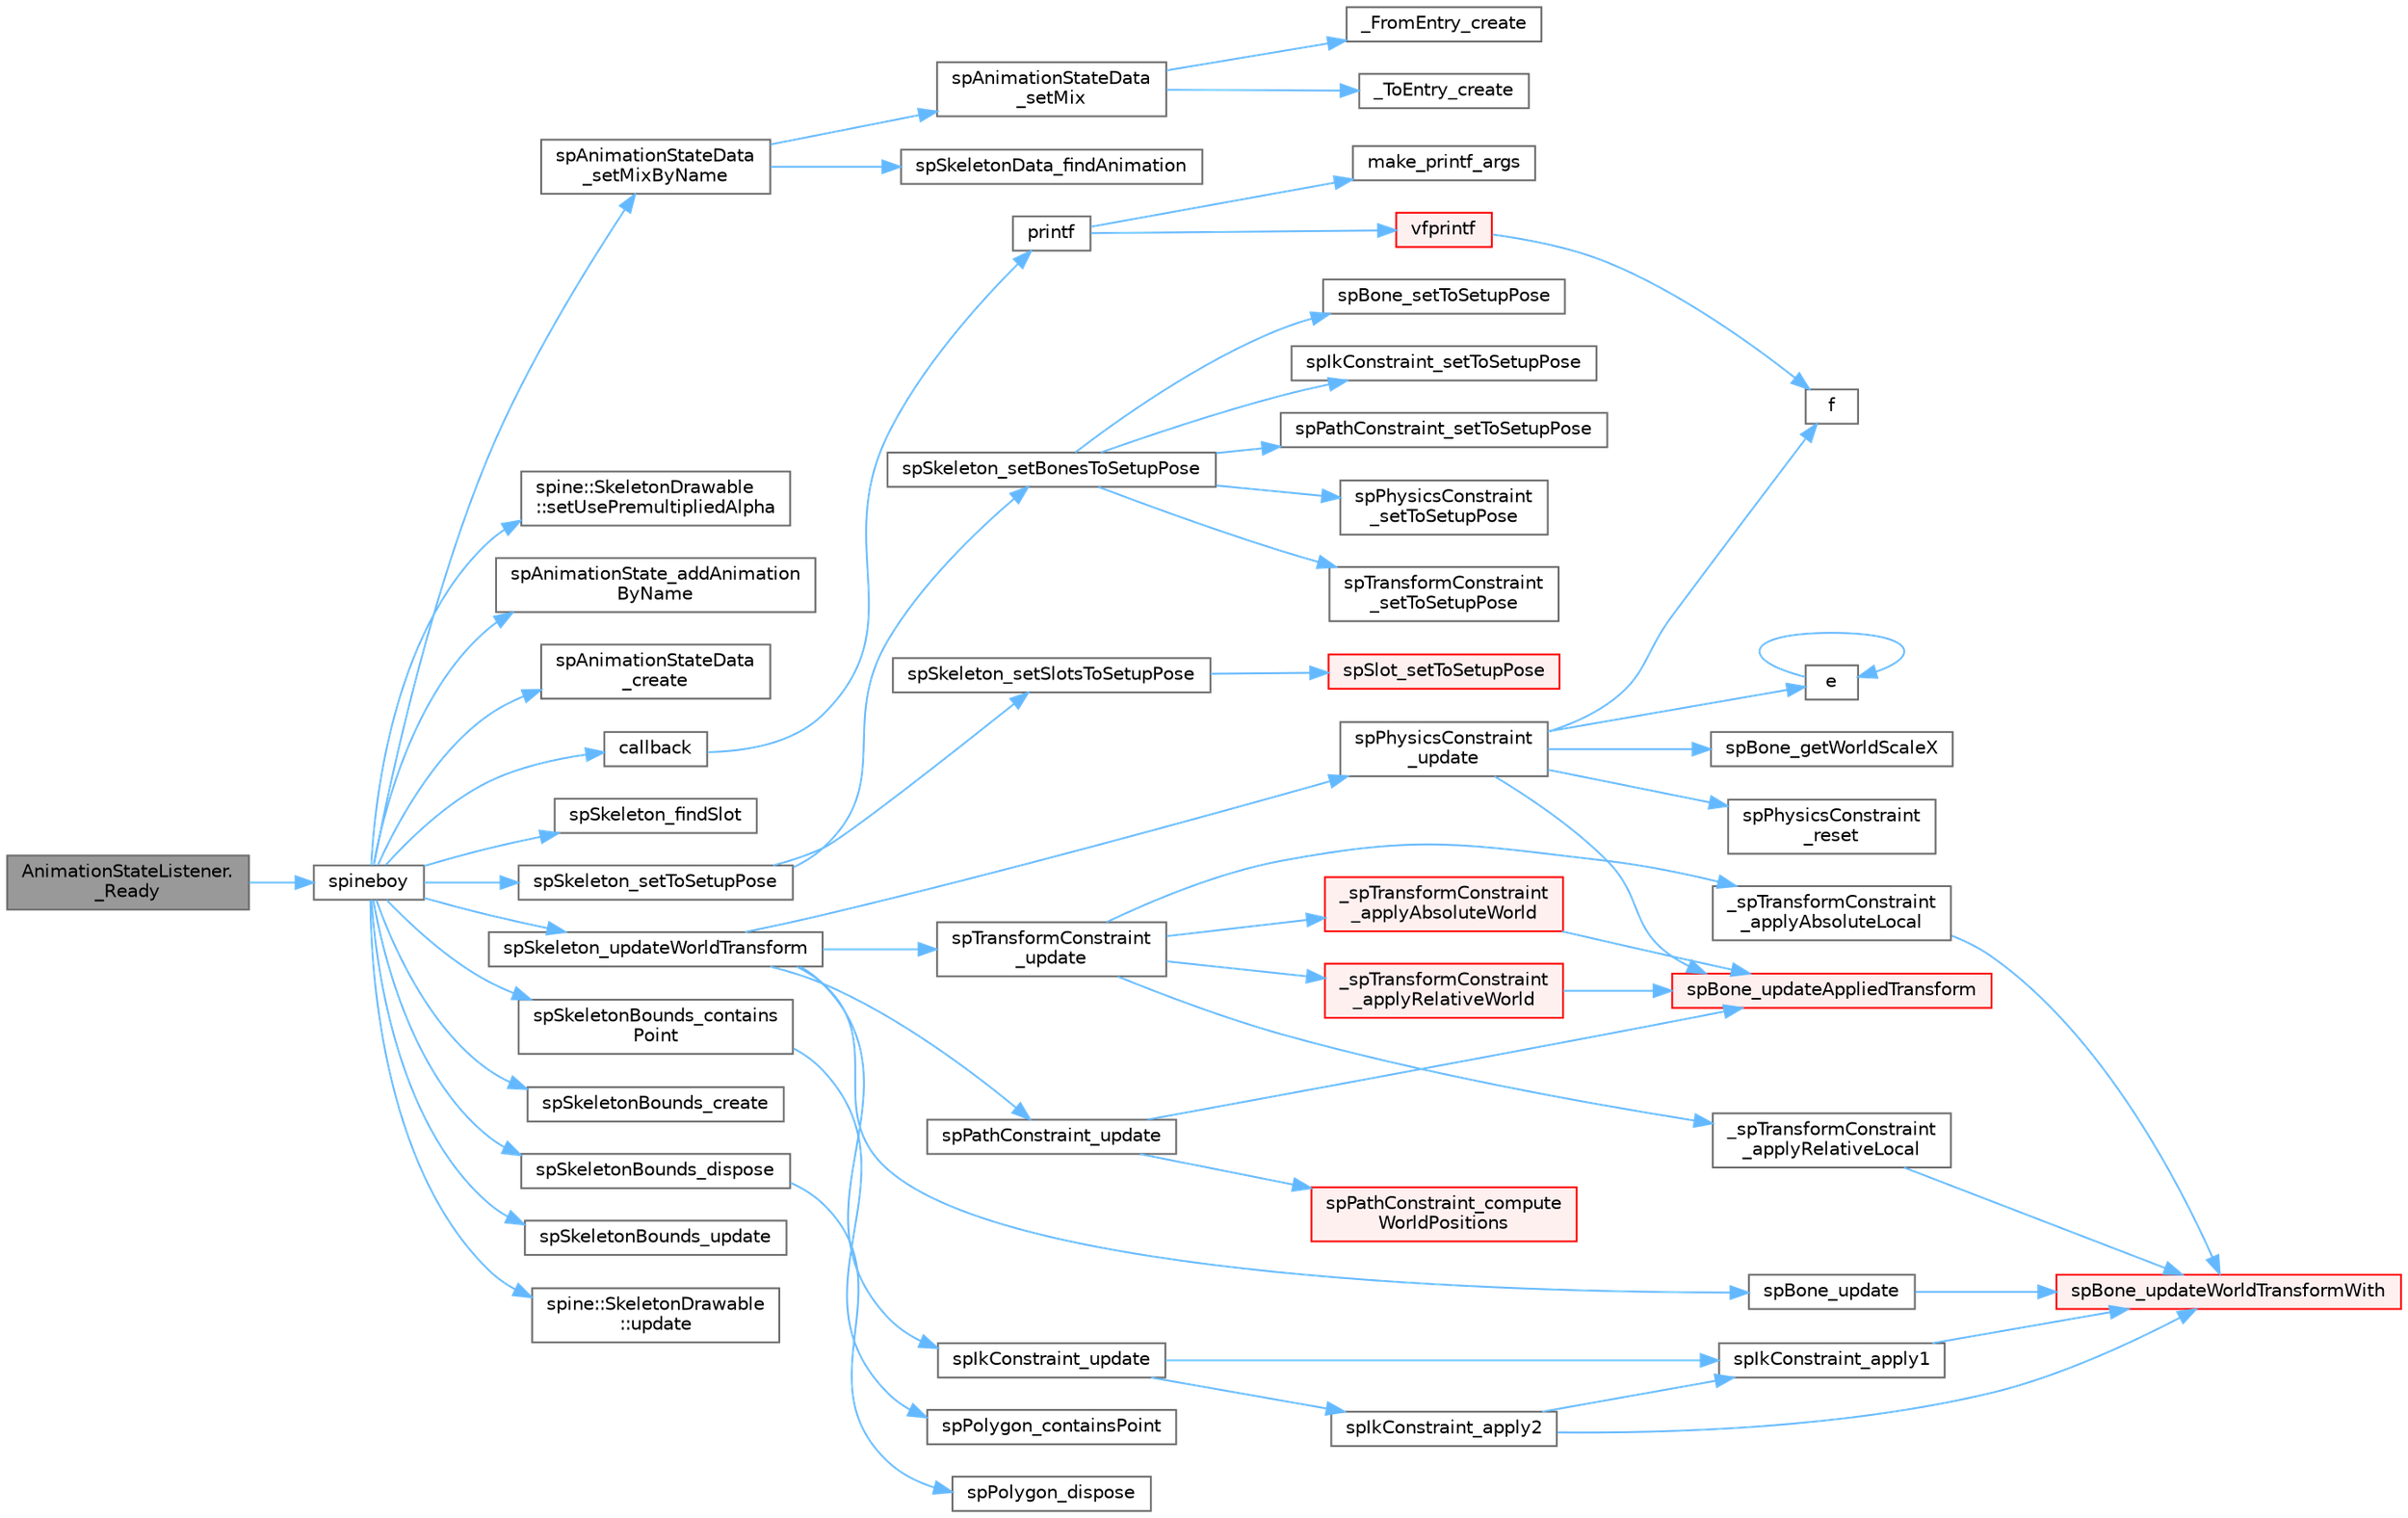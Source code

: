 digraph "AnimationStateListener._Ready"
{
 // LATEX_PDF_SIZE
  bgcolor="transparent";
  edge [fontname=Helvetica,fontsize=10,labelfontname=Helvetica,labelfontsize=10];
  node [fontname=Helvetica,fontsize=10,shape=box,height=0.2,width=0.4];
  rankdir="LR";
  Node1 [id="Node000001",label="AnimationStateListener.\l_Ready",height=0.2,width=0.4,color="gray40", fillcolor="grey60", style="filled", fontcolor="black",tooltip=" "];
  Node1 -> Node2 [id="edge1_Node000001_Node000002",color="steelblue1",style="solid",tooltip=" "];
  Node2 [id="Node000002",label="spineboy",height=0.2,width=0.4,color="grey40", fillcolor="white", style="filled",URL="$external_2spine-runtimes_2spine-sfml_2c_2example_2main_8cpp.html#a25eba870185a0a2df5725c919ee7e5d8",tooltip=" "];
  Node2 -> Node3 [id="edge2_Node000002_Node000003",color="steelblue1",style="solid",tooltip=" "];
  Node3 [id="Node000003",label="callback",height=0.2,width=0.4,color="grey40", fillcolor="white", style="filled",URL="$external_2spine-runtimes_2spine-sfml_2c_2example_2main_8cpp.html#a2f27b7fc84a39cace84d90f62a8d4c8e",tooltip=" "];
  Node3 -> Node4 [id="edge3_Node000003_Node000004",color="steelblue1",style="solid",tooltip=" "];
  Node4 [id="Node000004",label="printf",height=0.2,width=0.4,color="grey40", fillcolor="white", style="filled",URL="$printf_8h.html#aee3ed3a831f25f07e7be3919fff2203a",tooltip=" "];
  Node4 -> Node5 [id="edge4_Node000004_Node000005",color="steelblue1",style="solid",tooltip=" "];
  Node5 [id="Node000005",label="make_printf_args",height=0.2,width=0.4,color="grey40", fillcolor="white", style="filled",URL="$printf_8h.html#a27dcc0efcda04388971dbea3c875f122",tooltip=" "];
  Node4 -> Node6 [id="edge5_Node000004_Node000006",color="steelblue1",style="solid",tooltip=" "];
  Node6 [id="Node000006",label="vfprintf",height=0.2,width=0.4,color="red", fillcolor="#FFF0F0", style="filled",URL="$printf_8h.html#abb30aad964fc771fb52cf3ad88649df2",tooltip=" "];
  Node6 -> Node7 [id="edge6_Node000006_Node000007",color="steelblue1",style="solid",tooltip=" "];
  Node7 [id="Node000007",label="f",height=0.2,width=0.4,color="grey40", fillcolor="white", style="filled",URL="$cxx11__tensor__map_8cpp.html#a7f507fea02198f6cb81c86640c7b1a4e",tooltip=" "];
  Node2 -> Node35 [id="edge7_Node000002_Node000035",color="steelblue1",style="solid",tooltip=" "];
  Node35 [id="Node000035",label="spine::SkeletonDrawable\l::setUsePremultipliedAlpha",height=0.2,width=0.4,color="grey40", fillcolor="white", style="filled",URL="$classspine_1_1_skeleton_drawable.html#aa136eebfca7a00bde0039f41eeb07ddb",tooltip=" "];
  Node2 -> Node36 [id="edge8_Node000002_Node000036",color="steelblue1",style="solid",tooltip=" "];
  Node36 [id="Node000036",label="spAnimationState_addAnimation\lByName",height=0.2,width=0.4,color="grey40", fillcolor="white", style="filled",URL="$spine-c_2include_2spine_2_animation_state_8h.html#a445978dffe9bf5284ae8f53d849bd2d6",tooltip=" "];
  Node2 -> Node37 [id="edge9_Node000002_Node000037",color="steelblue1",style="solid",tooltip=" "];
  Node37 [id="Node000037",label="spAnimationStateData\l_create",height=0.2,width=0.4,color="grey40", fillcolor="white", style="filled",URL="$_animation_state_data_8c.html#a8c7606d99b6d3ca45a45f696191e184b",tooltip=" "];
  Node2 -> Node38 [id="edge10_Node000002_Node000038",color="steelblue1",style="solid",tooltip=" "];
  Node38 [id="Node000038",label="spAnimationStateData\l_setMixByName",height=0.2,width=0.4,color="grey40", fillcolor="white", style="filled",URL="$_animation_state_data_8c.html#a3a1a5008576a119ce380c4d5ea480ed1",tooltip=" "];
  Node38 -> Node39 [id="edge11_Node000038_Node000039",color="steelblue1",style="solid",tooltip=" "];
  Node39 [id="Node000039",label="spAnimationStateData\l_setMix",height=0.2,width=0.4,color="grey40", fillcolor="white", style="filled",URL="$_animation_state_data_8c.html#a79c82ea661cef6ed43f8848c7067fbb6",tooltip=" "];
  Node39 -> Node40 [id="edge12_Node000039_Node000040",color="steelblue1",style="solid",tooltip=" "];
  Node40 [id="Node000040",label="_FromEntry_create",height=0.2,width=0.4,color="grey40", fillcolor="white", style="filled",URL="$_animation_state_data_8c.html#abbe4a6c8620bd88915ffb9f9714710c5",tooltip=" "];
  Node39 -> Node41 [id="edge13_Node000039_Node000041",color="steelblue1",style="solid",tooltip=" "];
  Node41 [id="Node000041",label="_ToEntry_create",height=0.2,width=0.4,color="grey40", fillcolor="white", style="filled",URL="$_animation_state_data_8c.html#a21904a3f3db7446e3764647426482276",tooltip=" "];
  Node38 -> Node42 [id="edge14_Node000038_Node000042",color="steelblue1",style="solid",tooltip=" "];
  Node42 [id="Node000042",label="spSkeletonData_findAnimation",height=0.2,width=0.4,color="grey40", fillcolor="white", style="filled",URL="$_skeleton_data_8c.html#ad8f5b1fe3629a4ae56c7a79be1ffa442",tooltip=" "];
  Node2 -> Node43 [id="edge15_Node000002_Node000043",color="steelblue1",style="solid",tooltip=" "];
  Node43 [id="Node000043",label="spSkeleton_findSlot",height=0.2,width=0.4,color="grey40", fillcolor="white", style="filled",URL="$_skeleton_8c.html#a5ff1397d5bd03237ecbb0ad145fc7d87",tooltip=" "];
  Node2 -> Node44 [id="edge16_Node000002_Node000044",color="steelblue1",style="solid",tooltip=" "];
  Node44 [id="Node000044",label="spSkeleton_setToSetupPose",height=0.2,width=0.4,color="grey40", fillcolor="white", style="filled",URL="$_skeleton_8c.html#abd1173a8539fac039e455d83c69c1069",tooltip=" "];
  Node44 -> Node45 [id="edge17_Node000044_Node000045",color="steelblue1",style="solid",tooltip=" "];
  Node45 [id="Node000045",label="spSkeleton_setBonesToSetupPose",height=0.2,width=0.4,color="grey40", fillcolor="white", style="filled",URL="$_skeleton_8c.html#aae6e8045f895615160741abb0eb8dde9",tooltip=" "];
  Node45 -> Node46 [id="edge18_Node000045_Node000046",color="steelblue1",style="solid",tooltip=" "];
  Node46 [id="Node000046",label="spBone_setToSetupPose",height=0.2,width=0.4,color="grey40", fillcolor="white", style="filled",URL="$_bone_8c.html#a502f7fb4b1cf03f0ab02feb7269799a1",tooltip=" "];
  Node45 -> Node47 [id="edge19_Node000045_Node000047",color="steelblue1",style="solid",tooltip=" "];
  Node47 [id="Node000047",label="spIkConstraint_setToSetupPose",height=0.2,width=0.4,color="grey40", fillcolor="white", style="filled",URL="$_ik_constraint_8c.html#af2ef633cf8c602fbdc4a5ccad05e55b2",tooltip=" "];
  Node45 -> Node48 [id="edge20_Node000045_Node000048",color="steelblue1",style="solid",tooltip=" "];
  Node48 [id="Node000048",label="spPathConstraint_setToSetupPose",height=0.2,width=0.4,color="grey40", fillcolor="white", style="filled",URL="$_path_constraint_8c.html#ab3ef1362c2c95939c691d7a5f3b14789",tooltip=" "];
  Node45 -> Node49 [id="edge21_Node000045_Node000049",color="steelblue1",style="solid",tooltip=" "];
  Node49 [id="Node000049",label="spPhysicsConstraint\l_setToSetupPose",height=0.2,width=0.4,color="grey40", fillcolor="white", style="filled",URL="$_physics_constraint_8c.html#a4391e12ba1275406c4f314d9621629a3",tooltip=" "];
  Node45 -> Node50 [id="edge22_Node000045_Node000050",color="steelblue1",style="solid",tooltip=" "];
  Node50 [id="Node000050",label="spTransformConstraint\l_setToSetupPose",height=0.2,width=0.4,color="grey40", fillcolor="white", style="filled",URL="$_transform_constraint_8c.html#aba010ebe1633df3d515542f1cf3770fc",tooltip=" "];
  Node44 -> Node51 [id="edge23_Node000044_Node000051",color="steelblue1",style="solid",tooltip=" "];
  Node51 [id="Node000051",label="spSkeleton_setSlotsToSetupPose",height=0.2,width=0.4,color="grey40", fillcolor="white", style="filled",URL="$_skeleton_8c.html#a7b1fc51a674633c010ed2b9b7b73637a",tooltip=" "];
  Node51 -> Node52 [id="edge24_Node000051_Node000052",color="steelblue1",style="solid",tooltip=" "];
  Node52 [id="Node000052",label="spSlot_setToSetupPose",height=0.2,width=0.4,color="red", fillcolor="#FFF0F0", style="filled",URL="$_slot_8c.html#a18975a4395bf0e5e888d2e96620180ad",tooltip=" "];
  Node2 -> Node58 [id="edge25_Node000002_Node000058",color="steelblue1",style="solid",tooltip=" "];
  Node58 [id="Node000058",label="spSkeleton_updateWorldTransform",height=0.2,width=0.4,color="grey40", fillcolor="white", style="filled",URL="$_skeleton_8c.html#aacbe2c41263148e0b8e88724bd6e19a8",tooltip=" "];
  Node58 -> Node59 [id="edge26_Node000058_Node000059",color="steelblue1",style="solid",tooltip=" "];
  Node59 [id="Node000059",label="spBone_update",height=0.2,width=0.4,color="grey40", fillcolor="white", style="filled",URL="$_bone_8c.html#a96a2c03c88ccdaa90a318fbb786acaad",tooltip=" "];
  Node59 -> Node60 [id="edge27_Node000059_Node000060",color="steelblue1",style="solid",tooltip=" "];
  Node60 [id="Node000060",label="spBone_updateWorldTransformWith",height=0.2,width=0.4,color="red", fillcolor="#FFF0F0", style="filled",URL="$_bone_8c.html#afedc4f5005317b2f7f2716f37fbaee7b",tooltip=" "];
  Node58 -> Node62 [id="edge28_Node000058_Node000062",color="steelblue1",style="solid",tooltip=" "];
  Node62 [id="Node000062",label="spIkConstraint_update",height=0.2,width=0.4,color="grey40", fillcolor="white", style="filled",URL="$_ik_constraint_8c.html#ae1ee5ccd8d827f7c377f2597775b912b",tooltip=" "];
  Node62 -> Node63 [id="edge29_Node000062_Node000063",color="steelblue1",style="solid",tooltip=" "];
  Node63 [id="Node000063",label="spIkConstraint_apply1",height=0.2,width=0.4,color="grey40", fillcolor="white", style="filled",URL="$_ik_constraint_8c.html#aaf9ab4c81e03e59b2583070360e9643c",tooltip=" "];
  Node63 -> Node60 [id="edge30_Node000063_Node000060",color="steelblue1",style="solid",tooltip=" "];
  Node62 -> Node64 [id="edge31_Node000062_Node000064",color="steelblue1",style="solid",tooltip=" "];
  Node64 [id="Node000064",label="spIkConstraint_apply2",height=0.2,width=0.4,color="grey40", fillcolor="white", style="filled",URL="$_ik_constraint_8c.html#a7b745ed0199a1f514b8d1e54f357e476",tooltip=" "];
  Node64 -> Node60 [id="edge32_Node000064_Node000060",color="steelblue1",style="solid",tooltip=" "];
  Node64 -> Node63 [id="edge33_Node000064_Node000063",color="steelblue1",style="solid",tooltip=" "];
  Node58 -> Node65 [id="edge34_Node000058_Node000065",color="steelblue1",style="solid",tooltip=" "];
  Node65 [id="Node000065",label="spPathConstraint_update",height=0.2,width=0.4,color="grey40", fillcolor="white", style="filled",URL="$_path_constraint_8c.html#ab89d8c228a139da6ec1847798ae02883",tooltip=" "];
  Node65 -> Node66 [id="edge35_Node000065_Node000066",color="steelblue1",style="solid",tooltip=" "];
  Node66 [id="Node000066",label="spBone_updateAppliedTransform",height=0.2,width=0.4,color="red", fillcolor="#FFF0F0", style="filled",URL="$_bone_8c.html#a6520232f8507778775da80541e6a25db",tooltip=" "];
  Node65 -> Node67 [id="edge36_Node000065_Node000067",color="steelblue1",style="solid",tooltip=" "];
  Node67 [id="Node000067",label="spPathConstraint_compute\lWorldPositions",height=0.2,width=0.4,color="red", fillcolor="#FFF0F0", style="filled",URL="$_path_constraint_8c.html#a59154d9596b6b56b475a33a83af3f1e3",tooltip=" "];
  Node58 -> Node79 [id="edge37_Node000058_Node000079",color="steelblue1",style="solid",tooltip=" "];
  Node79 [id="Node000079",label="spPhysicsConstraint\l_update",height=0.2,width=0.4,color="grey40", fillcolor="white", style="filled",URL="$_physics_constraint_8c.html#aae7a7d39f255286177b2fe6a9fb3514d",tooltip=" "];
  Node79 -> Node80 [id="edge38_Node000079_Node000080",color="steelblue1",style="solid",tooltip=" "];
  Node80 [id="Node000080",label="e",height=0.2,width=0.4,color="grey40", fillcolor="white", style="filled",URL="$_cwise__array__power__array_8cpp.html#a9cb86ff854760bf91a154f2724a9101d",tooltip=" "];
  Node80 -> Node80 [id="edge39_Node000080_Node000080",color="steelblue1",style="solid",tooltip=" "];
  Node79 -> Node7 [id="edge40_Node000079_Node000007",color="steelblue1",style="solid",tooltip=" "];
  Node79 -> Node81 [id="edge41_Node000079_Node000081",color="steelblue1",style="solid",tooltip=" "];
  Node81 [id="Node000081",label="spBone_getWorldScaleX",height=0.2,width=0.4,color="grey40", fillcolor="white", style="filled",URL="$_bone_8c.html#a5992a9ff17d1a56c677ae139027042c5",tooltip=" "];
  Node79 -> Node66 [id="edge42_Node000079_Node000066",color="steelblue1",style="solid",tooltip=" "];
  Node79 -> Node82 [id="edge43_Node000079_Node000082",color="steelblue1",style="solid",tooltip=" "];
  Node82 [id="Node000082",label="spPhysicsConstraint\l_reset",height=0.2,width=0.4,color="grey40", fillcolor="white", style="filled",URL="$_physics_constraint_8c.html#acd36432fd3f82d9332b48debd7356f9c",tooltip=" "];
  Node58 -> Node83 [id="edge44_Node000058_Node000083",color="steelblue1",style="solid",tooltip=" "];
  Node83 [id="Node000083",label="spTransformConstraint\l_update",height=0.2,width=0.4,color="grey40", fillcolor="white", style="filled",URL="$_transform_constraint_8c.html#a902d99912b8b62293df2082fd45a5a6b",tooltip=" "];
  Node83 -> Node84 [id="edge45_Node000083_Node000084",color="steelblue1",style="solid",tooltip=" "];
  Node84 [id="Node000084",label="_spTransformConstraint\l_applyAbsoluteLocal",height=0.2,width=0.4,color="grey40", fillcolor="white", style="filled",URL="$_transform_constraint_8c.html#a46c05ebffe0e61b7fc3e4f7049b120b6",tooltip=" "];
  Node84 -> Node60 [id="edge46_Node000084_Node000060",color="steelblue1",style="solid",tooltip=" "];
  Node83 -> Node85 [id="edge47_Node000083_Node000085",color="steelblue1",style="solid",tooltip=" "];
  Node85 [id="Node000085",label="_spTransformConstraint\l_applyAbsoluteWorld",height=0.2,width=0.4,color="red", fillcolor="#FFF0F0", style="filled",URL="$_transform_constraint_8c.html#a073c0a1079fcc35016588c63b4f1b0c3",tooltip=" "];
  Node85 -> Node66 [id="edge48_Node000085_Node000066",color="steelblue1",style="solid",tooltip=" "];
  Node83 -> Node87 [id="edge49_Node000083_Node000087",color="steelblue1",style="solid",tooltip=" "];
  Node87 [id="Node000087",label="_spTransformConstraint\l_applyRelativeLocal",height=0.2,width=0.4,color="grey40", fillcolor="white", style="filled",URL="$_transform_constraint_8c.html#aad29043b137a84e78964b4d2f8f4e2ee",tooltip=" "];
  Node87 -> Node60 [id="edge50_Node000087_Node000060",color="steelblue1",style="solid",tooltip=" "];
  Node83 -> Node88 [id="edge51_Node000083_Node000088",color="steelblue1",style="solid",tooltip=" "];
  Node88 [id="Node000088",label="_spTransformConstraint\l_applyRelativeWorld",height=0.2,width=0.4,color="red", fillcolor="#FFF0F0", style="filled",URL="$_transform_constraint_8c.html#a5f1e421499213665cf5dbe49c0e9cbc1",tooltip=" "];
  Node88 -> Node66 [id="edge52_Node000088_Node000066",color="steelblue1",style="solid",tooltip=" "];
  Node2 -> Node89 [id="edge53_Node000002_Node000089",color="steelblue1",style="solid",tooltip=" "];
  Node89 [id="Node000089",label="spSkeletonBounds_contains\lPoint",height=0.2,width=0.4,color="grey40", fillcolor="white", style="filled",URL="$_skeleton_bounds_8c.html#a7ceb2792987931b4d090f8195a1debd4",tooltip=" "];
  Node89 -> Node90 [id="edge54_Node000089_Node000090",color="steelblue1",style="solid",tooltip=" "];
  Node90 [id="Node000090",label="spPolygon_containsPoint",height=0.2,width=0.4,color="grey40", fillcolor="white", style="filled",URL="$_skeleton_bounds_8c.html#a295856ffec0e69c59b7b52a37a74ace5",tooltip=" "];
  Node2 -> Node91 [id="edge55_Node000002_Node000091",color="steelblue1",style="solid",tooltip=" "];
  Node91 [id="Node000091",label="spSkeletonBounds_create",height=0.2,width=0.4,color="grey40", fillcolor="white", style="filled",URL="$_skeleton_bounds_8c.html#ab7e45c483f23eae6a672642dc2ce4e2b",tooltip=" "];
  Node2 -> Node92 [id="edge56_Node000002_Node000092",color="steelblue1",style="solid",tooltip=" "];
  Node92 [id="Node000092",label="spSkeletonBounds_dispose",height=0.2,width=0.4,color="grey40", fillcolor="white", style="filled",URL="$_skeleton_bounds_8c.html#a91633959a430c42d5ad06e61b2b8d31e",tooltip=" "];
  Node92 -> Node93 [id="edge57_Node000092_Node000093",color="steelblue1",style="solid",tooltip=" "];
  Node93 [id="Node000093",label="spPolygon_dispose",height=0.2,width=0.4,color="grey40", fillcolor="white", style="filled",URL="$_skeleton_bounds_8c.html#a63d1ade8edb9ba8ab4e6322641df1b7d",tooltip=" "];
  Node2 -> Node94 [id="edge58_Node000002_Node000094",color="steelblue1",style="solid",tooltip=" "];
  Node94 [id="Node000094",label="spSkeletonBounds_update",height=0.2,width=0.4,color="grey40", fillcolor="white", style="filled",URL="$spine-c_2include_2spine_2_skeleton_bounds_8h.html#a82449292de07f7f0ba6946f5f18dcc41",tooltip=" "];
  Node2 -> Node95 [id="edge59_Node000002_Node000095",color="steelblue1",style="solid",tooltip=" "];
  Node95 [id="Node000095",label="spine::SkeletonDrawable\l::update",height=0.2,width=0.4,color="grey40", fillcolor="white", style="filled",URL="$classspine_1_1_skeleton_drawable.html#a75a01a182c7932adb11a0147d4646717",tooltip=" "];
}
